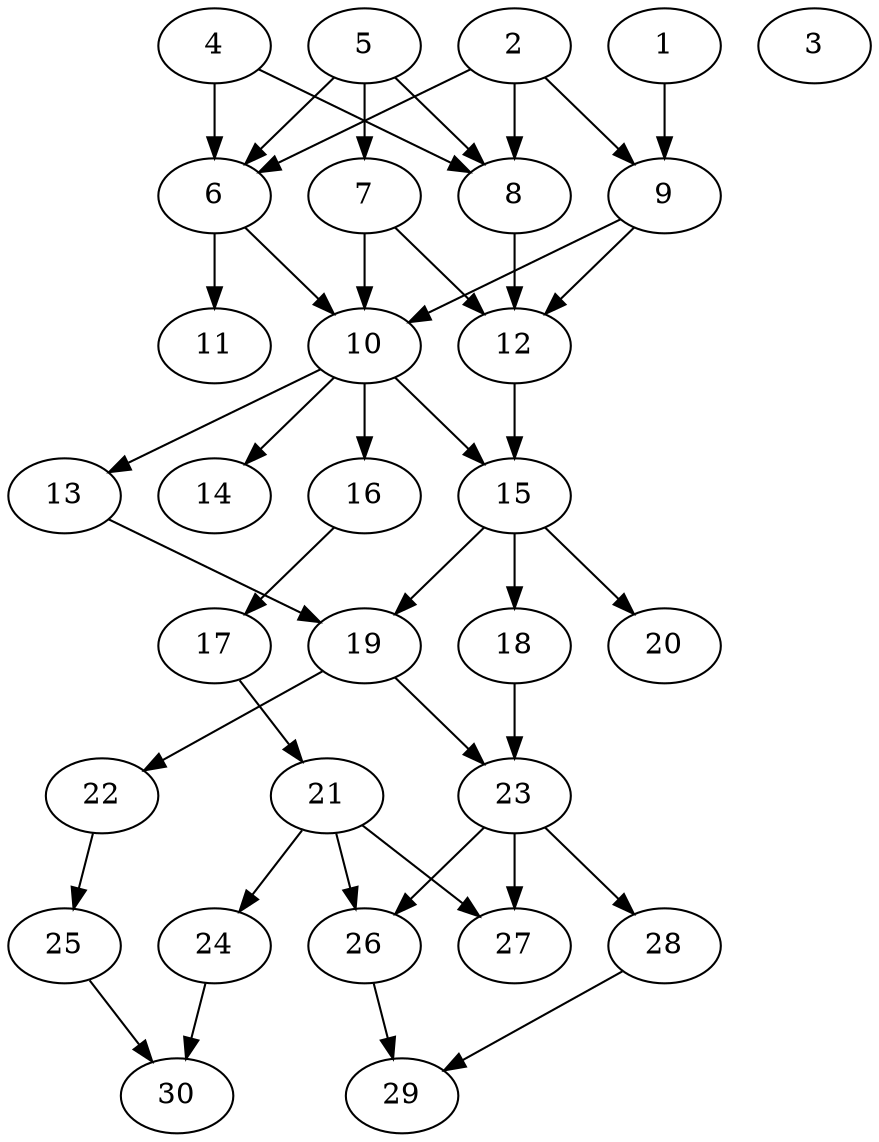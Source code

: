 // DAG automatically generated by daggen at Thu Oct  3 14:04:18 2019
// ./daggen --dot -n 30 --ccr 0.4 --fat 0.5 --regular 0.7 --density 0.6 --mindata 5242880 --maxdata 52428800 
digraph G {
  1 [size="52428800", alpha="0.10", expect_size="20971520"] 
  1 -> 9 [size ="20971520"]
  2 [size="104020480", alpha="0.00", expect_size="41608192"] 
  2 -> 6 [size ="41608192"]
  2 -> 8 [size ="41608192"]
  2 -> 9 [size ="41608192"]
  3 [size="127393280", alpha="0.06", expect_size="50957312"] 
  4 [size="58158080", alpha="0.18", expect_size="23263232"] 
  4 -> 6 [size ="23263232"]
  4 -> 8 [size ="23263232"]
  5 [size="29358080", alpha="0.15", expect_size="11743232"] 
  5 -> 6 [size ="11743232"]
  5 -> 7 [size ="11743232"]
  5 -> 8 [size ="11743232"]
  6 [size="24330240", alpha="0.16", expect_size="9732096"] 
  6 -> 10 [size ="9732096"]
  6 -> 11 [size ="9732096"]
  7 [size="128581120", alpha="0.09", expect_size="51432448"] 
  7 -> 10 [size ="51432448"]
  7 -> 12 [size ="51432448"]
  8 [size="49876480", alpha="0.03", expect_size="19950592"] 
  8 -> 12 [size ="19950592"]
  9 [size="95856640", alpha="0.10", expect_size="38342656"] 
  9 -> 10 [size ="38342656"]
  9 -> 12 [size ="38342656"]
  10 [size="128611840", alpha="0.01", expect_size="51444736"] 
  10 -> 13 [size ="51444736"]
  10 -> 14 [size ="51444736"]
  10 -> 15 [size ="51444736"]
  10 -> 16 [size ="51444736"]
  11 [size="67146240", alpha="0.18", expect_size="26858496"] 
  12 [size="124577280", alpha="0.05", expect_size="49830912"] 
  12 -> 15 [size ="49830912"]
  13 [size="126558720", alpha="0.01", expect_size="50623488"] 
  13 -> 19 [size ="50623488"]
  14 [size="45335040", alpha="0.16", expect_size="18134016"] 
  15 [size="35371520", alpha="0.10", expect_size="14148608"] 
  15 -> 18 [size ="14148608"]
  15 -> 19 [size ="14148608"]
  15 -> 20 [size ="14148608"]
  16 [size="126456320", alpha="0.01", expect_size="50582528"] 
  16 -> 17 [size ="50582528"]
  17 [size="100357120", alpha="0.08", expect_size="40142848"] 
  17 -> 21 [size ="40142848"]
  18 [size="37841920", alpha="0.14", expect_size="15136768"] 
  18 -> 23 [size ="15136768"]
  19 [size="57996800", alpha="0.01", expect_size="23198720"] 
  19 -> 22 [size ="23198720"]
  19 -> 23 [size ="23198720"]
  20 [size="114137600", alpha="0.09", expect_size="45655040"] 
  21 [size="122721280", alpha="0.04", expect_size="49088512"] 
  21 -> 24 [size ="49088512"]
  21 -> 26 [size ="49088512"]
  21 -> 27 [size ="49088512"]
  22 [size="110484480", alpha="0.14", expect_size="44193792"] 
  22 -> 25 [size ="44193792"]
  23 [size="24862720", alpha="0.04", expect_size="9945088"] 
  23 -> 26 [size ="9945088"]
  23 -> 27 [size ="9945088"]
  23 -> 28 [size ="9945088"]
  24 [size="31301120", alpha="0.01", expect_size="12520448"] 
  24 -> 30 [size ="12520448"]
  25 [size="123783680", alpha="0.01", expect_size="49513472"] 
  25 -> 30 [size ="49513472"]
  26 [size="64550400", alpha="0.03", expect_size="25820160"] 
  26 -> 29 [size ="25820160"]
  27 [size="67758080", alpha="0.04", expect_size="27103232"] 
  28 [size="114974720", alpha="0.12", expect_size="45989888"] 
  28 -> 29 [size ="45989888"]
  29 [size="77268480", alpha="0.14", expect_size="30907392"] 
  30 [size="82562560", alpha="0.15", expect_size="33025024"] 
}
